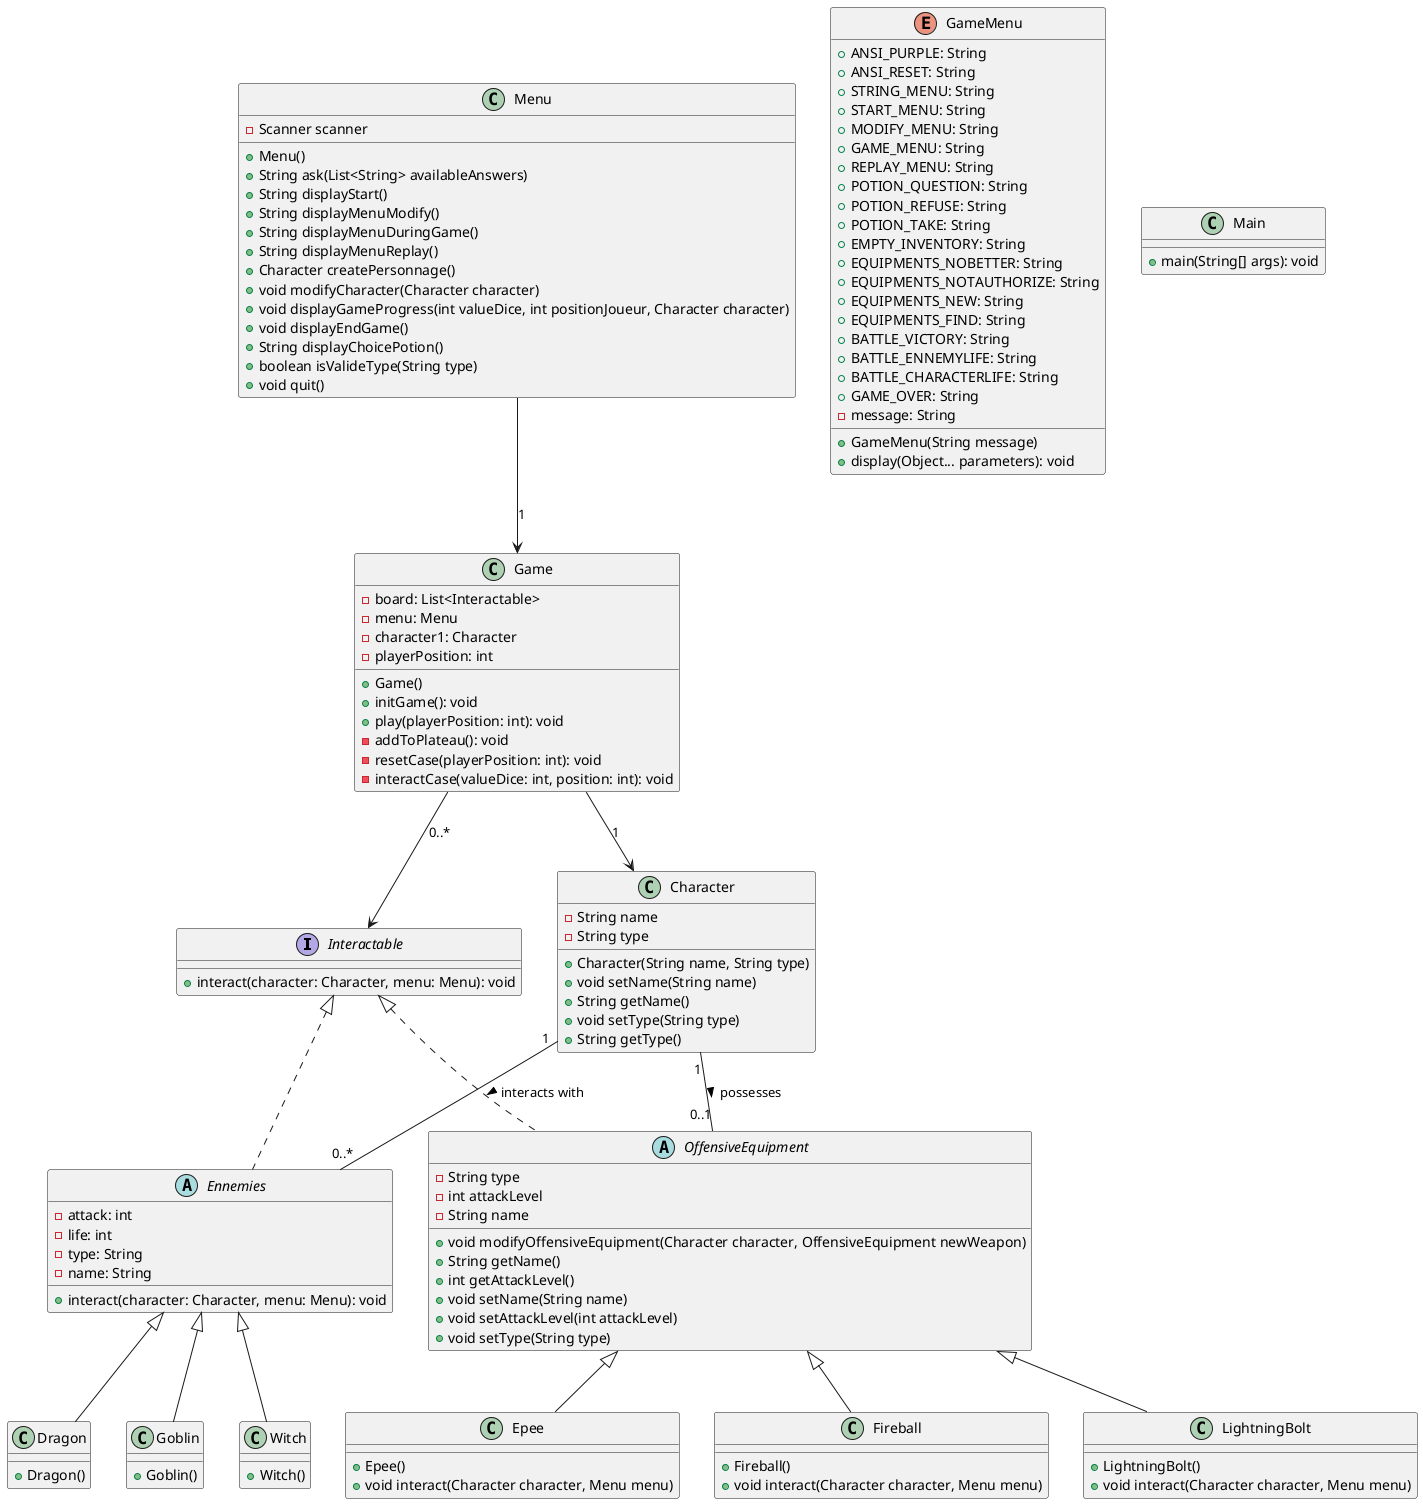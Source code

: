 @startuml

interface Interactable {
    + interact(character: Character, menu: Menu): void
}

 class Character {
        - String name
        - String type
        + Character(String name, String type)
        + void setName(String name)
        + String getName()
        + void setType(String type)
        + String getType()
    }


abstract class Ennemies implements Interactable {
    - attack: int
    - life: int
    - type: String
    - name: String
    + interact(character: Character, menu: Menu): void
}

class Dragon extends Ennemies {
    + Dragon()
}

class Goblin extends Ennemies {
    + Goblin()
}

class Witch extends Ennemies {
    + Witch()
}

class Menu {
    - Scanner scanner
    + Menu()
    + String ask(List<String> availableAnswers)
    + String displayStart()
    + String displayMenuModify()
    + String displayMenuDuringGame()
    + String displayMenuReplay()
    + Character createPersonnage()
    + void modifyCharacter(Character character)
    + void displayGameProgress(int valueDice, int positionJoueur, Character character)
    + void displayEndGame()
    + String displayChoicePotion()
    + boolean isValideType(String type)
    + void quit()
}

class Game {
    - board: List<Interactable>
    - menu: Menu
    - character1: Character
    - playerPosition: int
    + Game()
    + initGame(): void
    + play(playerPosition: int): void
    - addToPlateau(): void
    - resetCase(playerPosition: int): void
    - interactCase(valueDice: int, position: int): void
}

enum GameMenu {
    + ANSI_PURPLE: String
    + ANSI_RESET: String
    + STRING_MENU: String
    + START_MENU: String
    + MODIFY_MENU: String
    + GAME_MENU: String
    + REPLAY_MENU: String
    + POTION_QUESTION: String
    + POTION_REFUSE: String
    + POTION_TAKE: String
    + EMPTY_INVENTORY: String
    + EQUIPMENTS_NOBETTER: String
    + EQUIPMENTS_NOTAUTHORIZE: String
    + EQUIPMENTS_NEW: String
    + EQUIPMENTS_FIND: String
    + BATTLE_VICTORY: String
    + BATTLE_ENNEMYLIFE: String
    + BATTLE_CHARACTERLIFE: String
    + GAME_OVER: String
    - message: String
    + GameMenu(String message)
    + display(Object... parameters): void
}

class Main {
    + main(String[] args): void
}

abstract class OffensiveEquipment implements Interactable {
    - String type
    - int attackLevel
    - String name
    + void modifyOffensiveEquipment(Character character, OffensiveEquipment newWeapon)
    + String getName()
    + int getAttackLevel()
    + void setName(String name)
    + void setAttackLevel(int attackLevel)
    + void setType(String type)
}

class Epee extends OffensiveEquipment {
    + Epee()
    + void interact(Character character, Menu menu)
}

class Fireball extends OffensiveEquipment {
    + Fireball()
    + void interact(Character character, Menu menu)
}

class LightningBolt extends OffensiveEquipment {
    + LightningBolt()
    + void interact(Character character, Menu menu)
}

Menu --> Game : 1
Game --> Character : 1
Game --> Interactable : 0..*
Character "1" -- "0..1" OffensiveEquipment : possesses >
Character "1" -- "0..*" Ennemies : interacts with >


@enduml
